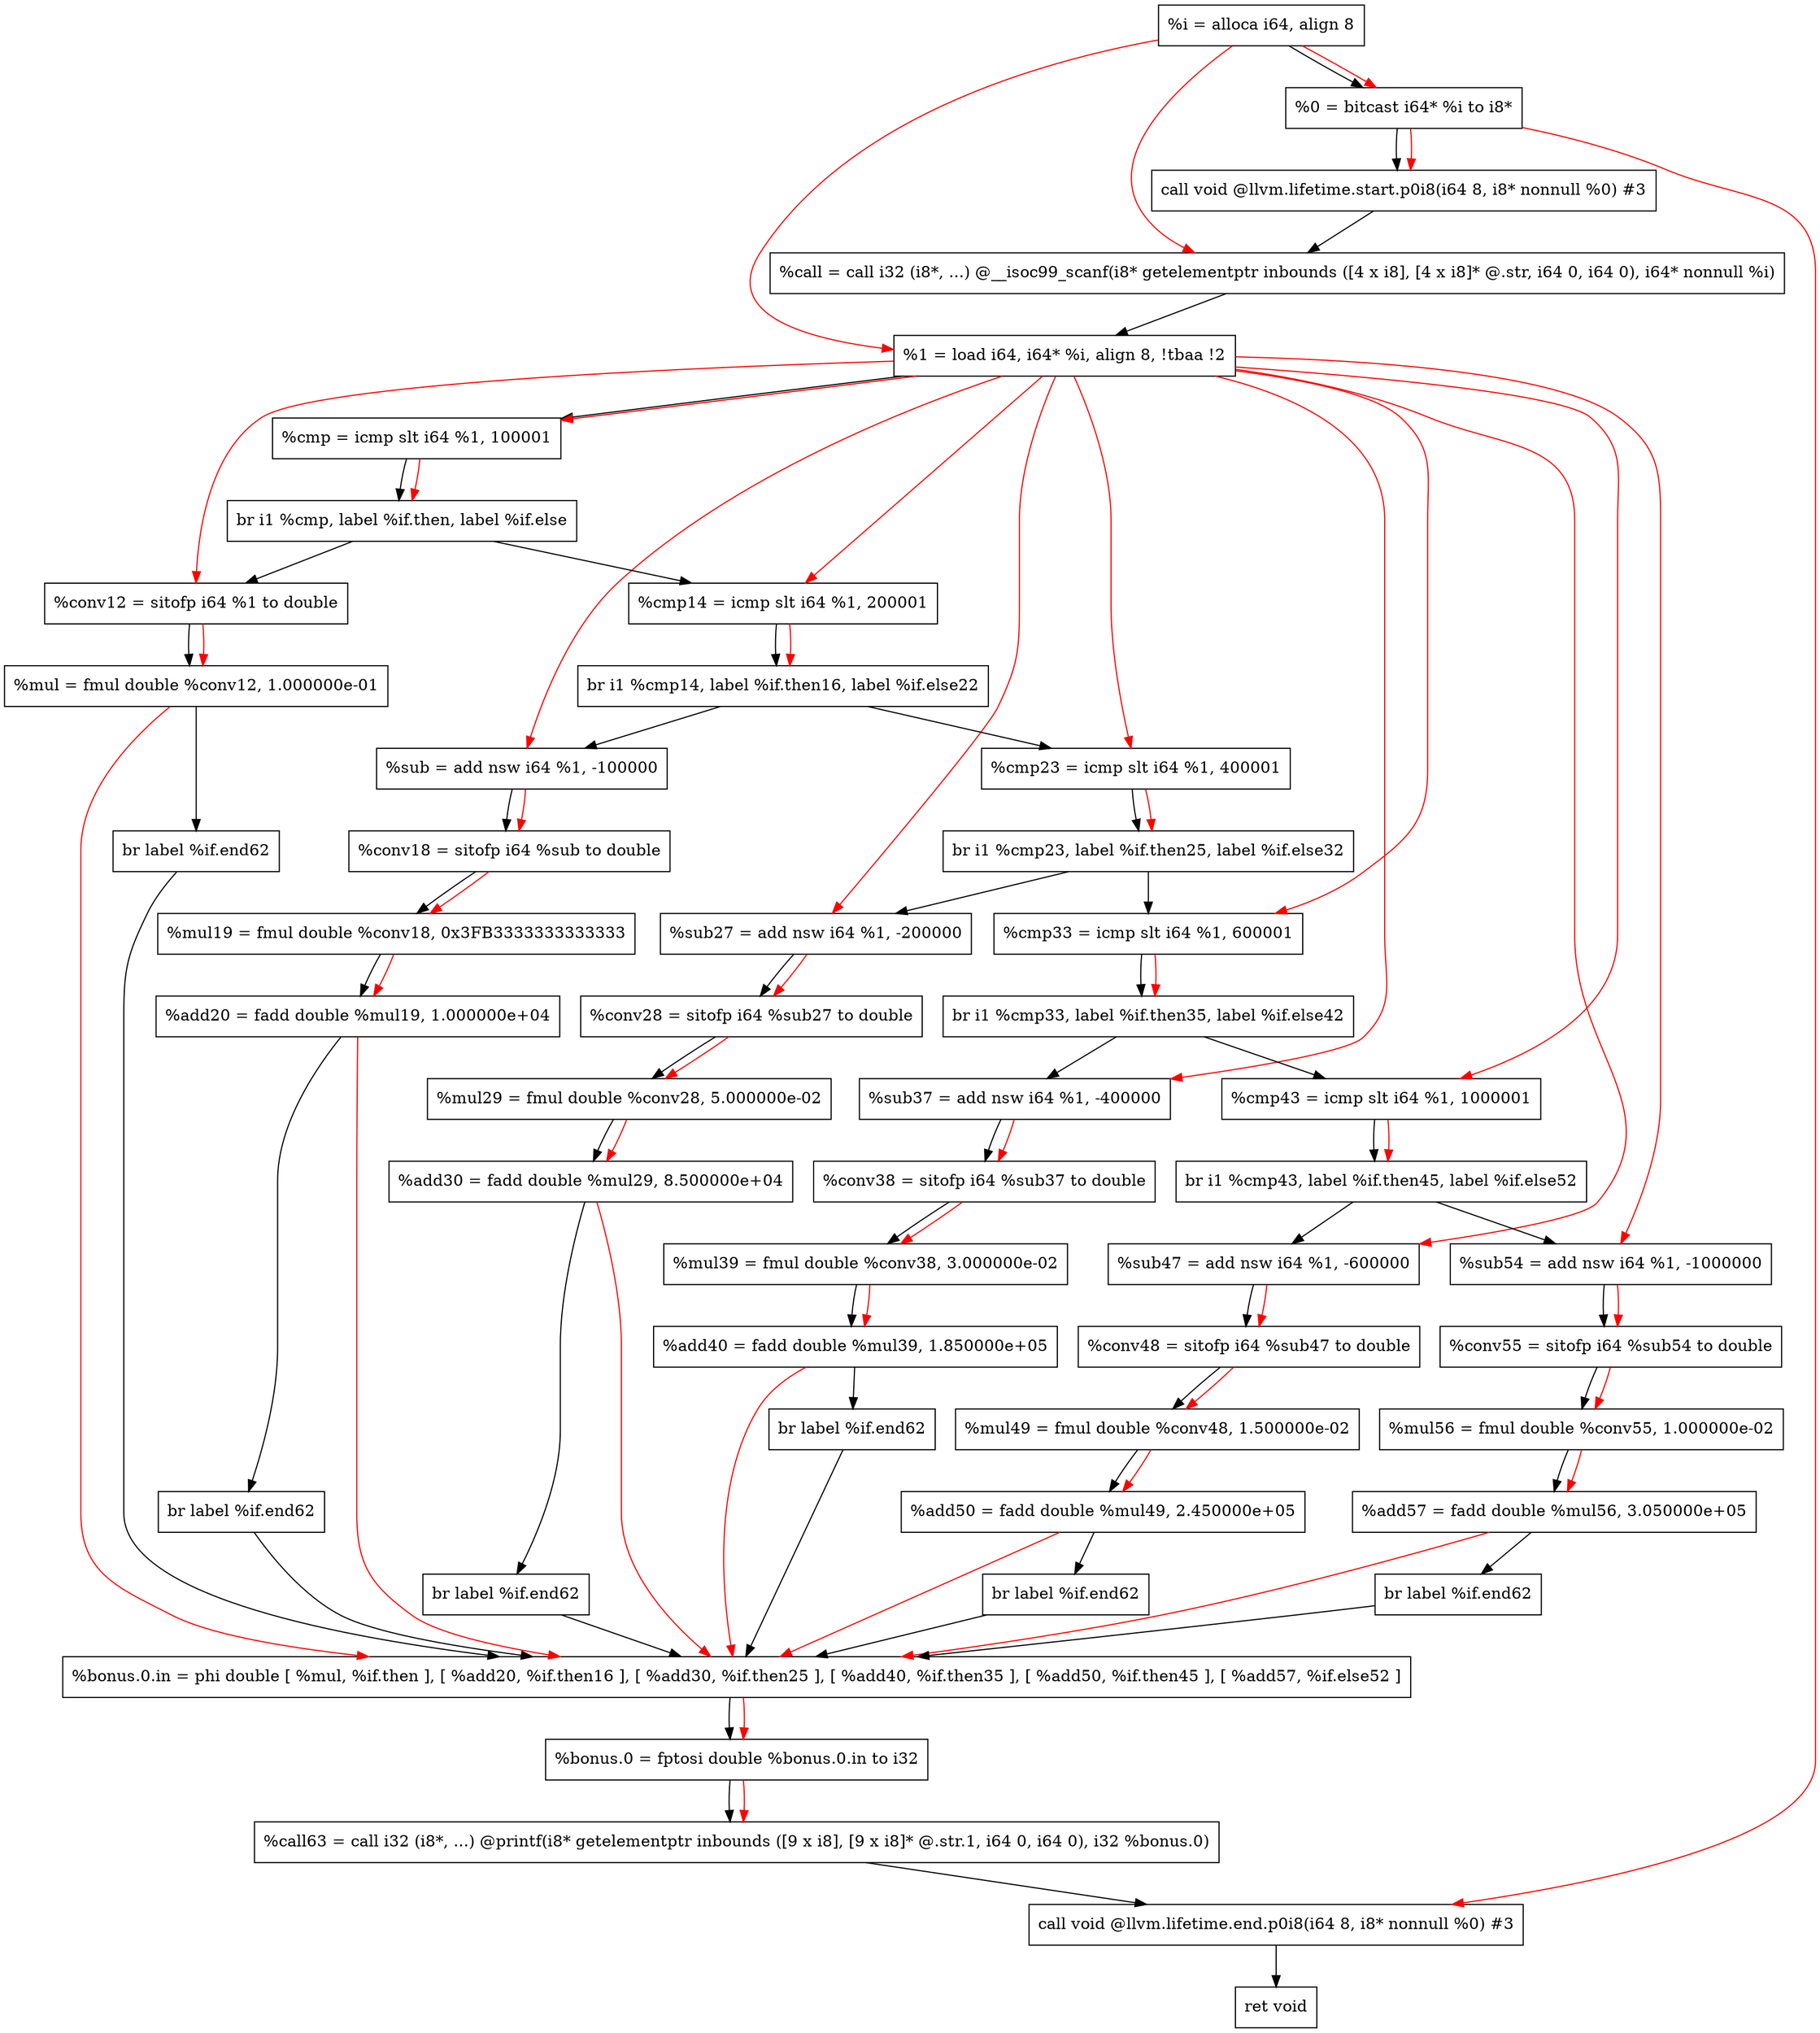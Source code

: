 digraph "CDFG for'func' function" {
	Node0x5577ba7bd7e8[shape=record, label="  %i = alloca i64, align 8"];
	Node0x5577ba7bdea8[shape=record, label="  %0 = bitcast i64* %i to i8*"];
	Node0x5577ba7be308[shape=record, label="  call void @llvm.lifetime.start.p0i8(i64 8, i8* nonnull %0) #3"];
	Node0x5577ba7be768[shape=record, label="  %call = call i32 (i8*, ...) @__isoc99_scanf(i8* getelementptr inbounds ([4 x i8], [4 x i8]* @.str, i64 0, i64 0), i64* nonnull %i)"];
	Node0x5577ba7be828[shape=record, label="  %1 = load i64, i64* %i, align 8, !tbaa !2"];
	Node0x5577ba7bf7a0[shape=record, label="  %cmp = icmp slt i64 %1, 100001"];
	Node0x5577ba752348[shape=record, label="  br i1 %cmp, label %if.then, label %if.else"];
	Node0x5577ba7bf868[shape=record, label="  %conv12 = sitofp i64 %1 to double"];
	Node0x5577ba7c0440[shape=record, label="  %mul = fmul double %conv12, 1.000000e-01"];
	Node0x5577ba7c0578[shape=record, label="  br label %if.end62"];
	Node0x5577ba7c0620[shape=record, label="  %cmp14 = icmp slt i64 %1, 200001"];
	Node0x5577ba752468[shape=record, label="  br i1 %cmp14, label %if.then16, label %if.else22"];
	Node0x5577ba7c0840[shape=record, label="  %sub = add nsw i64 %1, -100000"];
	Node0x5577ba7bf938[shape=record, label="  %conv18 = sitofp i64 %sub to double"];
	Node0x5577ba7c0ad0[shape=record, label="  %mul19 = fmul double %conv18, 0x3FB3333333333333"];
	Node0x5577ba7c0bc0[shape=record, label="  %add20 = fadd double %mul19, 1.000000e+04"];
	Node0x5577ba7c0c18[shape=record, label="  br label %if.end62"];
	Node0x5577ba7c0cc0[shape=record, label="  %cmp23 = icmp slt i64 %1, 400001"];
	Node0x5577ba752588[shape=record, label="  br i1 %cmp23, label %if.then25, label %if.else32"];
	Node0x5577ba7c0ee0[shape=record, label="  %sub27 = add nsw i64 %1, -200000"];
	Node0x5577ba7c0798[shape=record, label="  %conv28 = sitofp i64 %sub27 to double"];
	Node0x5577ba7c0ff0[shape=record, label="  %mul29 = fmul double %conv28, 5.000000e-02"];
	Node0x5577ba7c10c0[shape=record, label="  %add30 = fadd double %mul29, 8.500000e+04"];
	Node0x5577ba7c1118[shape=record, label="  br label %if.end62"];
	Node0x5577ba7c11c0[shape=record, label="  %cmp33 = icmp slt i64 %1, 600001"];
	Node0x5577ba7c16e8[shape=record, label="  br i1 %cmp33, label %if.then35, label %if.else42"];
	Node0x5577ba7c1790[shape=record, label="  %sub37 = add nsw i64 %1, -400000"];
	Node0x5577ba7c0e38[shape=record, label="  %conv38 = sitofp i64 %sub37 to double"];
	Node0x5577ba7c18a0[shape=record, label="  %mul39 = fmul double %conv38, 3.000000e-02"];
	Node0x5577ba7c1970[shape=record, label="  %add40 = fadd double %mul39, 1.850000e+05"];
	Node0x5577ba7c19c8[shape=record, label="  br label %if.end62"];
	Node0x5577ba7c1a70[shape=record, label="  %cmp43 = icmp slt i64 %1, 1000001"];
	Node0x5577ba7c1c78[shape=record, label="  br i1 %cmp43, label %if.then45, label %if.else52"];
	Node0x5577ba7c1d20[shape=record, label="  %sub47 = add nsw i64 %1, -600000"];
	Node0x5577ba7c1658[shape=record, label="  %conv48 = sitofp i64 %sub47 to double"];
	Node0x5577ba7c1e30[shape=record, label="  %mul49 = fmul double %conv48, 1.500000e-02"];
	Node0x5577ba7c1f00[shape=record, label="  %add50 = fadd double %mul49, 2.450000e+05"];
	Node0x5577ba7c1f58[shape=record, label="  br label %if.end62"];
	Node0x5577ba7c2000[shape=record, label="  %sub54 = add nsw i64 %1, -1000000"];
	Node0x5577ba7c1be8[shape=record, label="  %conv55 = sitofp i64 %sub54 to double"];
	Node0x5577ba7c2110[shape=record, label="  %mul56 = fmul double %conv55, 1.000000e-02"];
	Node0x5577ba7c21e0[shape=record, label="  %add57 = fadd double %mul56, 3.050000e+05"];
	Node0x5577ba7c2238[shape=record, label="  br label %if.end62"];
	Node0x5577ba7c2288[shape=record, label="  %bonus.0.in = phi double [ %mul, %if.then ], [ %add20, %if.then16 ], [ %add30, %if.then25 ], [ %add40, %if.then35 ], [ %add50, %if.then45 ], [ %add57, %if.else52 ]"];
	Node0x5577ba7c0518[shape=record, label="  %bonus.0 = fptosi double %bonus.0.in to i32"];
	Node0x5577ba7c2e08[shape=record, label="  %call63 = call i32 (i8*, ...) @printf(i8* getelementptr inbounds ([9 x i8], [9 x i8]* @.str.1, i64 0, i64 0), i32 %bonus.0)"];
	Node0x5577ba7c30f8[shape=record, label="  call void @llvm.lifetime.end.p0i8(i64 8, i8* nonnull %0) #3"];
	Node0x5577ba7c31a0[shape=record, label="  ret void"];
	Node0x5577ba7bd7e8 -> Node0x5577ba7bdea8
	Node0x5577ba7bdea8 -> Node0x5577ba7be308
	Node0x5577ba7be308 -> Node0x5577ba7be768
	Node0x5577ba7be768 -> Node0x5577ba7be828
	Node0x5577ba7be828 -> Node0x5577ba7bf7a0
	Node0x5577ba7bf7a0 -> Node0x5577ba752348
	Node0x5577ba752348 -> Node0x5577ba7bf868
	Node0x5577ba752348 -> Node0x5577ba7c0620
	Node0x5577ba7bf868 -> Node0x5577ba7c0440
	Node0x5577ba7c0440 -> Node0x5577ba7c0578
	Node0x5577ba7c0578 -> Node0x5577ba7c2288
	Node0x5577ba7c0620 -> Node0x5577ba752468
	Node0x5577ba752468 -> Node0x5577ba7c0840
	Node0x5577ba752468 -> Node0x5577ba7c0cc0
	Node0x5577ba7c0840 -> Node0x5577ba7bf938
	Node0x5577ba7bf938 -> Node0x5577ba7c0ad0
	Node0x5577ba7c0ad0 -> Node0x5577ba7c0bc0
	Node0x5577ba7c0bc0 -> Node0x5577ba7c0c18
	Node0x5577ba7c0c18 -> Node0x5577ba7c2288
	Node0x5577ba7c0cc0 -> Node0x5577ba752588
	Node0x5577ba752588 -> Node0x5577ba7c0ee0
	Node0x5577ba752588 -> Node0x5577ba7c11c0
	Node0x5577ba7c0ee0 -> Node0x5577ba7c0798
	Node0x5577ba7c0798 -> Node0x5577ba7c0ff0
	Node0x5577ba7c0ff0 -> Node0x5577ba7c10c0
	Node0x5577ba7c10c0 -> Node0x5577ba7c1118
	Node0x5577ba7c1118 -> Node0x5577ba7c2288
	Node0x5577ba7c11c0 -> Node0x5577ba7c16e8
	Node0x5577ba7c16e8 -> Node0x5577ba7c1790
	Node0x5577ba7c16e8 -> Node0x5577ba7c1a70
	Node0x5577ba7c1790 -> Node0x5577ba7c0e38
	Node0x5577ba7c0e38 -> Node0x5577ba7c18a0
	Node0x5577ba7c18a0 -> Node0x5577ba7c1970
	Node0x5577ba7c1970 -> Node0x5577ba7c19c8
	Node0x5577ba7c19c8 -> Node0x5577ba7c2288
	Node0x5577ba7c1a70 -> Node0x5577ba7c1c78
	Node0x5577ba7c1c78 -> Node0x5577ba7c1d20
	Node0x5577ba7c1c78 -> Node0x5577ba7c2000
	Node0x5577ba7c1d20 -> Node0x5577ba7c1658
	Node0x5577ba7c1658 -> Node0x5577ba7c1e30
	Node0x5577ba7c1e30 -> Node0x5577ba7c1f00
	Node0x5577ba7c1f00 -> Node0x5577ba7c1f58
	Node0x5577ba7c1f58 -> Node0x5577ba7c2288
	Node0x5577ba7c2000 -> Node0x5577ba7c1be8
	Node0x5577ba7c1be8 -> Node0x5577ba7c2110
	Node0x5577ba7c2110 -> Node0x5577ba7c21e0
	Node0x5577ba7c21e0 -> Node0x5577ba7c2238
	Node0x5577ba7c2238 -> Node0x5577ba7c2288
	Node0x5577ba7c2288 -> Node0x5577ba7c0518
	Node0x5577ba7c0518 -> Node0x5577ba7c2e08
	Node0x5577ba7c2e08 -> Node0x5577ba7c30f8
	Node0x5577ba7c30f8 -> Node0x5577ba7c31a0
edge [color=red]
	Node0x5577ba7bd7e8 -> Node0x5577ba7bdea8
	Node0x5577ba7bdea8 -> Node0x5577ba7be308
	Node0x5577ba7bd7e8 -> Node0x5577ba7be768
	Node0x5577ba7bd7e8 -> Node0x5577ba7be828
	Node0x5577ba7be828 -> Node0x5577ba7bf7a0
	Node0x5577ba7bf7a0 -> Node0x5577ba752348
	Node0x5577ba7be828 -> Node0x5577ba7bf868
	Node0x5577ba7bf868 -> Node0x5577ba7c0440
	Node0x5577ba7be828 -> Node0x5577ba7c0620
	Node0x5577ba7c0620 -> Node0x5577ba752468
	Node0x5577ba7be828 -> Node0x5577ba7c0840
	Node0x5577ba7c0840 -> Node0x5577ba7bf938
	Node0x5577ba7bf938 -> Node0x5577ba7c0ad0
	Node0x5577ba7c0ad0 -> Node0x5577ba7c0bc0
	Node0x5577ba7be828 -> Node0x5577ba7c0cc0
	Node0x5577ba7c0cc0 -> Node0x5577ba752588
	Node0x5577ba7be828 -> Node0x5577ba7c0ee0
	Node0x5577ba7c0ee0 -> Node0x5577ba7c0798
	Node0x5577ba7c0798 -> Node0x5577ba7c0ff0
	Node0x5577ba7c0ff0 -> Node0x5577ba7c10c0
	Node0x5577ba7be828 -> Node0x5577ba7c11c0
	Node0x5577ba7c11c0 -> Node0x5577ba7c16e8
	Node0x5577ba7be828 -> Node0x5577ba7c1790
	Node0x5577ba7c1790 -> Node0x5577ba7c0e38
	Node0x5577ba7c0e38 -> Node0x5577ba7c18a0
	Node0x5577ba7c18a0 -> Node0x5577ba7c1970
	Node0x5577ba7be828 -> Node0x5577ba7c1a70
	Node0x5577ba7c1a70 -> Node0x5577ba7c1c78
	Node0x5577ba7be828 -> Node0x5577ba7c1d20
	Node0x5577ba7c1d20 -> Node0x5577ba7c1658
	Node0x5577ba7c1658 -> Node0x5577ba7c1e30
	Node0x5577ba7c1e30 -> Node0x5577ba7c1f00
	Node0x5577ba7be828 -> Node0x5577ba7c2000
	Node0x5577ba7c2000 -> Node0x5577ba7c1be8
	Node0x5577ba7c1be8 -> Node0x5577ba7c2110
	Node0x5577ba7c2110 -> Node0x5577ba7c21e0
	Node0x5577ba7c0440 -> Node0x5577ba7c2288
	Node0x5577ba7c0bc0 -> Node0x5577ba7c2288
	Node0x5577ba7c10c0 -> Node0x5577ba7c2288
	Node0x5577ba7c1970 -> Node0x5577ba7c2288
	Node0x5577ba7c1f00 -> Node0x5577ba7c2288
	Node0x5577ba7c21e0 -> Node0x5577ba7c2288
	Node0x5577ba7c2288 -> Node0x5577ba7c0518
	Node0x5577ba7c0518 -> Node0x5577ba7c2e08
	Node0x5577ba7bdea8 -> Node0x5577ba7c30f8
}
